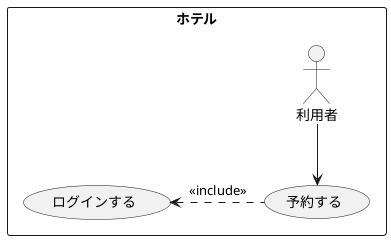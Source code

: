 @startuml ホテル宿泊予約
rectangle ホテル{
actor 利用者    
usecase 予約する
usecase ログインする
}
利用者 --> 予約する
ログインする<. 予約する: << include >>
@enduml